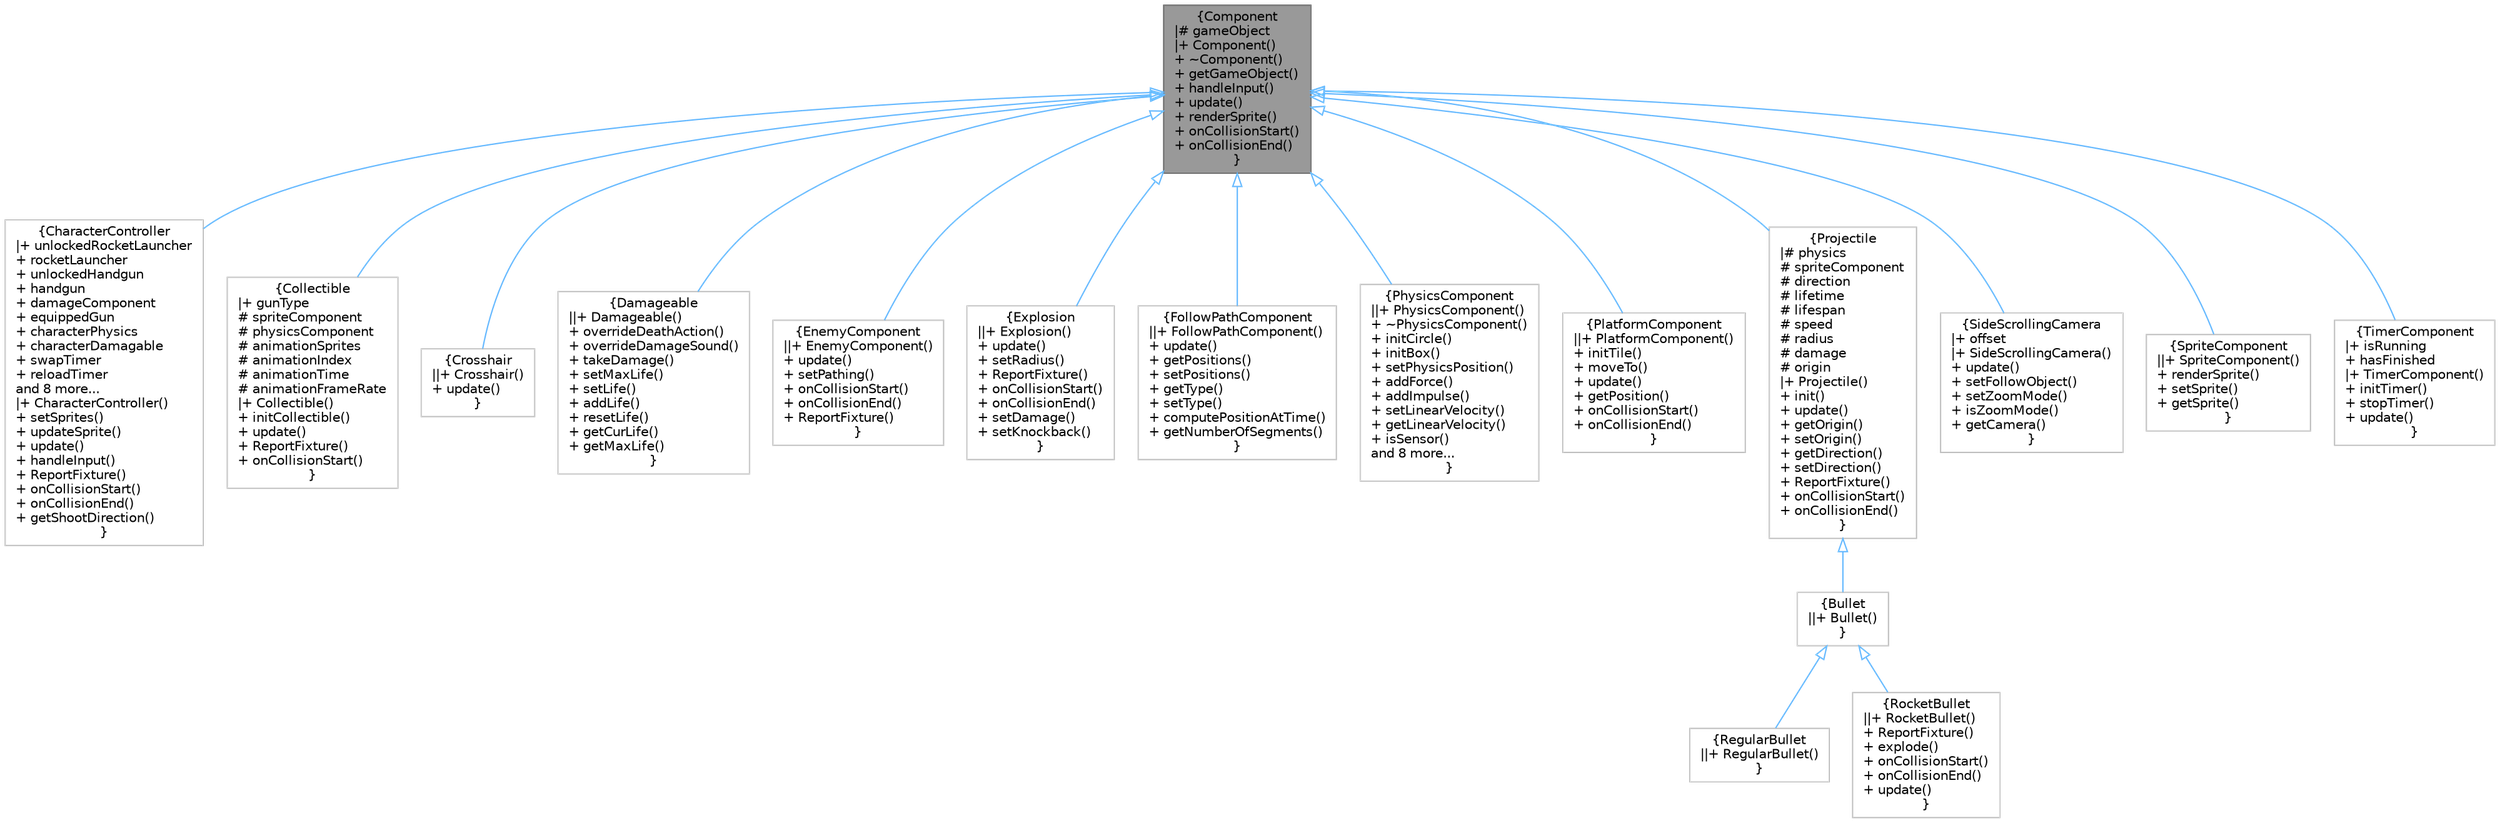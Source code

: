 digraph "Component"
{
 // LATEX_PDF_SIZE
  bgcolor="transparent";
  edge [fontname=Helvetica,fontsize=10,labelfontname=Helvetica,labelfontsize=10];
  node [fontname=Helvetica,fontsize=10,shape=box,height=0.2,width=0.4];
  Node1 [label="{Component\n|# gameObject\l|+ Component()\l+ ~Component()\l+ getGameObject()\l+ handleInput()\l+ update()\l+ renderSprite()\l+ onCollisionStart()\l+ onCollisionEnd()\l}",height=0.2,width=0.4,color="gray40", fillcolor="grey60", style="filled", fontcolor="black",tooltip=" "];
  Node1 -> Node2 [dir="back",color="steelblue1",style="solid",arrowtail="onormal"];
  Node2 [label="{CharacterController\n|+ unlockedRocketLauncher\l+ rocketLauncher\l+ unlockedHandgun\l+ handgun\l+ damageComponent\l+ equippedGun\l+ characterPhysics\l+ characterDamagable\l+ swapTimer\l+ reloadTimer\land 8 more...\l|+ CharacterController()\l+ setSprites()\l+ updateSprite()\l+ update()\l+ handleInput()\l+ ReportFixture()\l+ onCollisionStart()\l+ onCollisionEnd()\l+ getShootDirection()\l}",height=0.2,width=0.4,color="grey75", fillcolor="white", style="filled",URL="$classCharacterController.html",tooltip=" "];
  Node1 -> Node3 [dir="back",color="steelblue1",style="solid",arrowtail="onormal"];
  Node3 [label="{Collectible\n|+ gunType\l# spriteComponent\l# physicsComponent\l# animationSprites\l# animationIndex\l# animationTime\l# animationFrameRate\l|+ Collectible()\l+ initCollectible()\l+ update()\l+ ReportFixture()\l+ onCollisionStart()\l}",height=0.2,width=0.4,color="grey75", fillcolor="white", style="filled",URL="$classCollectible.html",tooltip=" "];
  Node1 -> Node4 [dir="back",color="steelblue1",style="solid",arrowtail="onormal"];
  Node4 [label="{Crosshair\n||+ Crosshair()\l+ update()\l}",height=0.2,width=0.4,color="grey75", fillcolor="white", style="filled",URL="$classCrosshair.html",tooltip=" "];
  Node1 -> Node5 [dir="back",color="steelblue1",style="solid",arrowtail="onormal"];
  Node5 [label="{Damageable\n||+ Damageable()\l+ overrideDeathAction()\l+ overrideDamageSound()\l+ takeDamage()\l+ setMaxLife()\l+ setLife()\l+ addLife()\l+ resetLife()\l+ getCurLife()\l+ getMaxLife()\l}",height=0.2,width=0.4,color="grey75", fillcolor="white", style="filled",URL="$classDamageable.html",tooltip=" "];
  Node1 -> Node6 [dir="back",color="steelblue1",style="solid",arrowtail="onormal"];
  Node6 [label="{EnemyComponent\n||+ EnemyComponent()\l+ update()\l+ setPathing()\l+ onCollisionStart()\l+ onCollisionEnd()\l+ ReportFixture()\l}",height=0.2,width=0.4,color="grey75", fillcolor="white", style="filled",URL="$classEnemyComponent.html",tooltip=" "];
  Node1 -> Node7 [dir="back",color="steelblue1",style="solid",arrowtail="onormal"];
  Node7 [label="{Explosion\n||+ Explosion()\l+ update()\l+ setRadius()\l+ ReportFixture()\l+ onCollisionStart()\l+ onCollisionEnd()\l+ setDamage()\l+ setKnockback()\l}",height=0.2,width=0.4,color="grey75", fillcolor="white", style="filled",URL="$classExplosion.html",tooltip=" "];
  Node1 -> Node8 [dir="back",color="steelblue1",style="solid",arrowtail="onormal"];
  Node8 [label="{FollowPathComponent\n||+ FollowPathComponent()\l+ update()\l+ getPositions()\l+ setPositions()\l+ getType()\l+ setType()\l+ computePositionAtTime()\l+ getNumberOfSegments()\l}",height=0.2,width=0.4,color="grey75", fillcolor="white", style="filled",URL="$classFollowPathComponent.html",tooltip=" "];
  Node1 -> Node9 [dir="back",color="steelblue1",style="solid",arrowtail="onormal"];
  Node9 [label="{PhysicsComponent\n||+ PhysicsComponent()\l+ ~PhysicsComponent()\l+ initCircle()\l+ initBox()\l+ setPhysicsPosition()\l+ addForce()\l+ addImpulse()\l+ setLinearVelocity()\l+ getLinearVelocity()\l+ isSensor()\land 8 more...\l}",height=0.2,width=0.4,color="grey75", fillcolor="white", style="filled",URL="$classPhysicsComponent.html",tooltip=" "];
  Node1 -> Node10 [dir="back",color="steelblue1",style="solid",arrowtail="onormal"];
  Node10 [label="{PlatformComponent\n||+ PlatformComponent()\l+ initTile()\l+ moveTo()\l+ update()\l+ getPosition()\l+ onCollisionStart()\l+ onCollisionEnd()\l}",height=0.2,width=0.4,color="grey75", fillcolor="white", style="filled",URL="$classPlatformComponent.html",tooltip=" "];
  Node1 -> Node11 [dir="back",color="steelblue1",style="solid",arrowtail="onormal"];
  Node11 [label="{Projectile\n|# physics\l# spriteComponent\l# direction\l# lifetime\l# lifespan\l# speed\l# radius\l# damage\l# origin\l|+ Projectile()\l+ init()\l+ update()\l+ getOrigin()\l+ setOrigin()\l+ getDirection()\l+ setDirection()\l+ ReportFixture()\l+ onCollisionStart()\l+ onCollisionEnd()\l}",height=0.2,width=0.4,color="grey75", fillcolor="white", style="filled",URL="$classProjectile.html",tooltip=" "];
  Node11 -> Node12 [dir="back",color="steelblue1",style="solid",arrowtail="onormal"];
  Node12 [label="{Bullet\n||+ Bullet()\l}",height=0.2,width=0.4,color="grey75", fillcolor="white", style="filled",URL="$classBullet.html",tooltip=" "];
  Node12 -> Node13 [dir="back",color="steelblue1",style="solid",arrowtail="onormal"];
  Node13 [label="{RegularBullet\n||+ RegularBullet()\l}",height=0.2,width=0.4,color="grey75", fillcolor="white", style="filled",URL="$classRegularBullet.html",tooltip=" "];
  Node12 -> Node14 [dir="back",color="steelblue1",style="solid",arrowtail="onormal"];
  Node14 [label="{RocketBullet\n||+ RocketBullet()\l+ ReportFixture()\l+ explode()\l+ onCollisionStart()\l+ onCollisionEnd()\l+ update()\l}",height=0.2,width=0.4,color="grey75", fillcolor="white", style="filled",URL="$classRocketBullet.html",tooltip=" "];
  Node1 -> Node15 [dir="back",color="steelblue1",style="solid",arrowtail="onormal"];
  Node15 [label="{SideScrollingCamera\n|+ offset\l|+ SideScrollingCamera()\l+ update()\l+ setFollowObject()\l+ setZoomMode()\l+ isZoomMode()\l+ getCamera()\l}",height=0.2,width=0.4,color="grey75", fillcolor="white", style="filled",URL="$classSideScrollingCamera.html",tooltip=" "];
  Node1 -> Node16 [dir="back",color="steelblue1",style="solid",arrowtail="onormal"];
  Node16 [label="{SpriteComponent\n||+ SpriteComponent()\l+ renderSprite()\l+ setSprite()\l+ getSprite()\l}",height=0.2,width=0.4,color="grey75", fillcolor="white", style="filled",URL="$classSpriteComponent.html",tooltip=" "];
  Node1 -> Node17 [dir="back",color="steelblue1",style="solid",arrowtail="onormal"];
  Node17 [label="{TimerComponent\n|+ isRunning\l+ hasFinished\l|+ TimerComponent()\l+ initTimer()\l+ stopTimer()\l+ update()\l}",height=0.2,width=0.4,color="grey75", fillcolor="white", style="filled",URL="$classTimerComponent.html",tooltip=" "];
}
